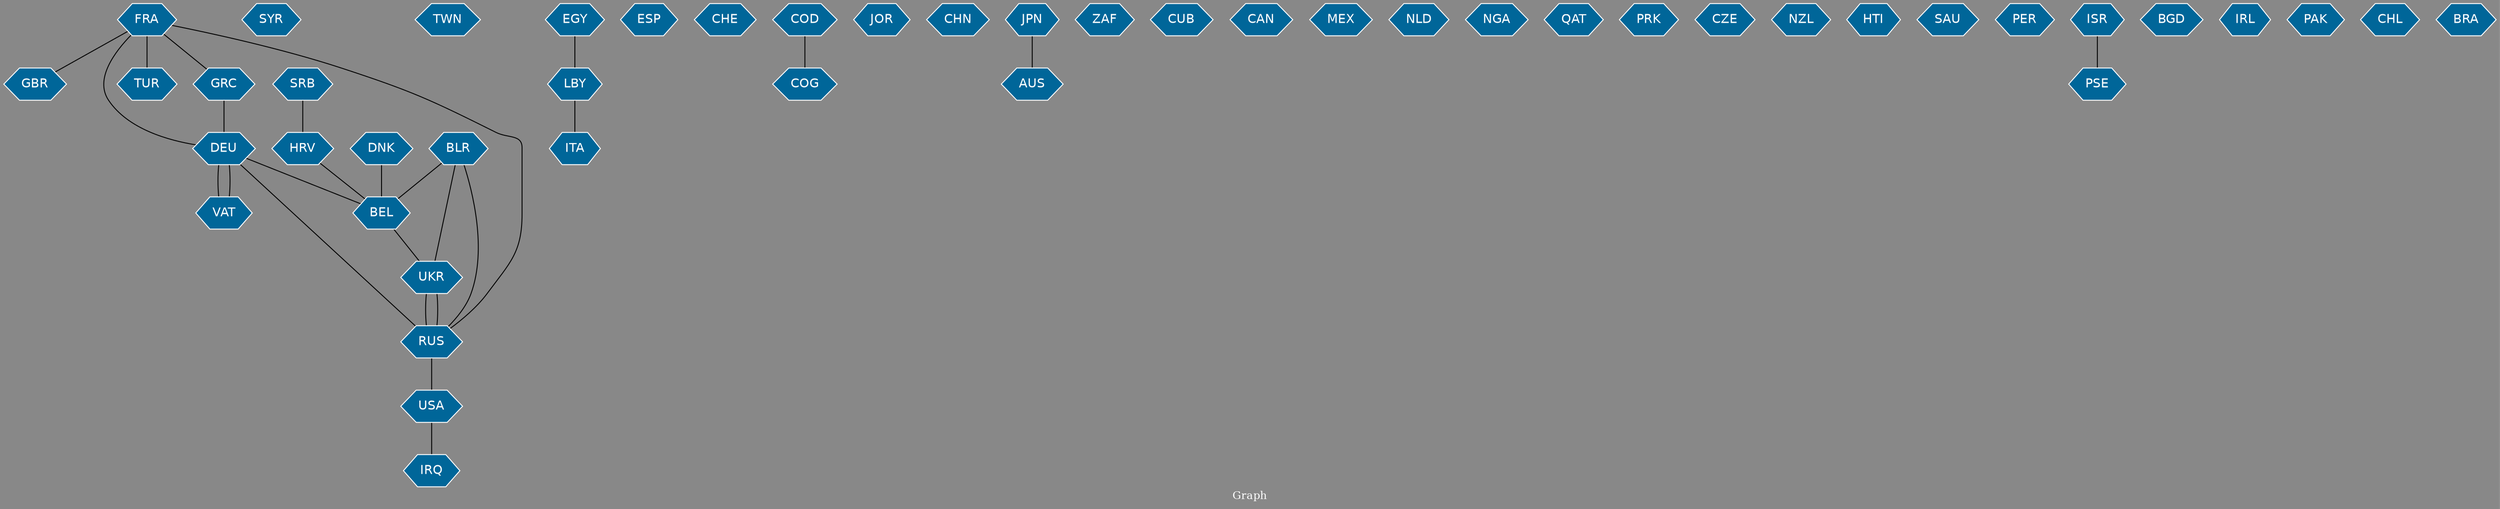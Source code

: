 // Countries together in item graph
graph {
	graph [bgcolor="#888888" fontcolor=white fontsize=12 label="Graph" outputorder=edgesfirst overlap=prism]
	node [color=white fillcolor="#006699" fontcolor=white fontname=Helvetica shape=hexagon style=filled]
	edge [arrowhead=open color=black fontcolor=white fontname=Courier fontsize=12]
		DNK [label=DNK]
		SYR [label=SYR]
		UKR [label=UKR]
		GRC [label=GRC]
		TWN [label=TWN]
		EGY [label=EGY]
		LBY [label=LBY]
		FRA [label=FRA]
		IRQ [label=IRQ]
		ESP [label=ESP]
		USA [label=USA]
		CHE [label=CHE]
		COD [label=COD]
		COG [label=COG]
		JOR [label=JOR]
		CHN [label=CHN]
		AUS [label=AUS]
		GBR [label=GBR]
		ZAF [label=ZAF]
		CUB [label=CUB]
		ITA [label=ITA]
		CAN [label=CAN]
		MEX [label=MEX]
		DEU [label=DEU]
		NLD [label=NLD]
		NGA [label=NGA]
		TUR [label=TUR]
		BLR [label=BLR]
		RUS [label=RUS]
		VAT [label=VAT]
		QAT [label=QAT]
		BEL [label=BEL]
		PRK [label=PRK]
		CZE [label=CZE]
		NZL [label=NZL]
		HTI [label=HTI]
		SAU [label=SAU]
		PER [label=PER]
		ISR [label=ISR]
		PSE [label=PSE]
		BGD [label=BGD]
		JPN [label=JPN]
		IRL [label=IRL]
		PAK [label=PAK]
		CHL [label=CHL]
		BRA [label=BRA]
		HRV [label=HRV]
		SRB [label=SRB]
			ISR -- PSE [weight=1]
			DEU -- RUS [weight=1]
			FRA -- GBR [weight=1]
			DNK -- BEL [weight=1]
			BLR -- RUS [weight=1]
			SRB -- HRV [weight=1]
			FRA -- TUR [weight=1]
			BLR -- BEL [weight=1]
			UKR -- RUS [weight=1]
			HRV -- BEL [weight=1]
			USA -- IRQ [weight=1]
			BLR -- UKR [weight=4]
			RUS -- USA [weight=1]
			DEU -- BEL [weight=1]
			RUS -- UKR [weight=1]
			FRA -- RUS [weight=1]
			DEU -- VAT [weight=1]
			GRC -- DEU [weight=3]
			VAT -- DEU [weight=1]
			COD -- COG [weight=1]
			EGY -- LBY [weight=3]
			FRA -- GRC [weight=1]
			JPN -- AUS [weight=1]
			FRA -- DEU [weight=1]
			BEL -- UKR [weight=1]
			LBY -- ITA [weight=1]
}